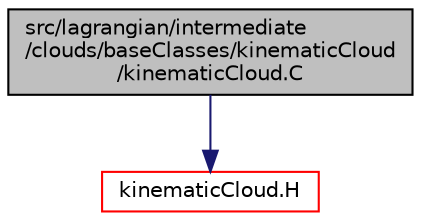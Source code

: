 digraph "src/lagrangian/intermediate/clouds/baseClasses/kinematicCloud/kinematicCloud.C"
{
  bgcolor="transparent";
  edge [fontname="Helvetica",fontsize="10",labelfontname="Helvetica",labelfontsize="10"];
  node [fontname="Helvetica",fontsize="10",shape=record];
  Node0 [label="src/lagrangian/intermediate\l/clouds/baseClasses/kinematicCloud\l/kinematicCloud.C",height=0.2,width=0.4,color="black", fillcolor="grey75", style="filled", fontcolor="black"];
  Node0 -> Node1 [color="midnightblue",fontsize="10",style="solid",fontname="Helvetica"];
  Node1 [label="kinematicCloud.H",height=0.2,width=0.4,color="red",URL="$a05819.html"];
}
